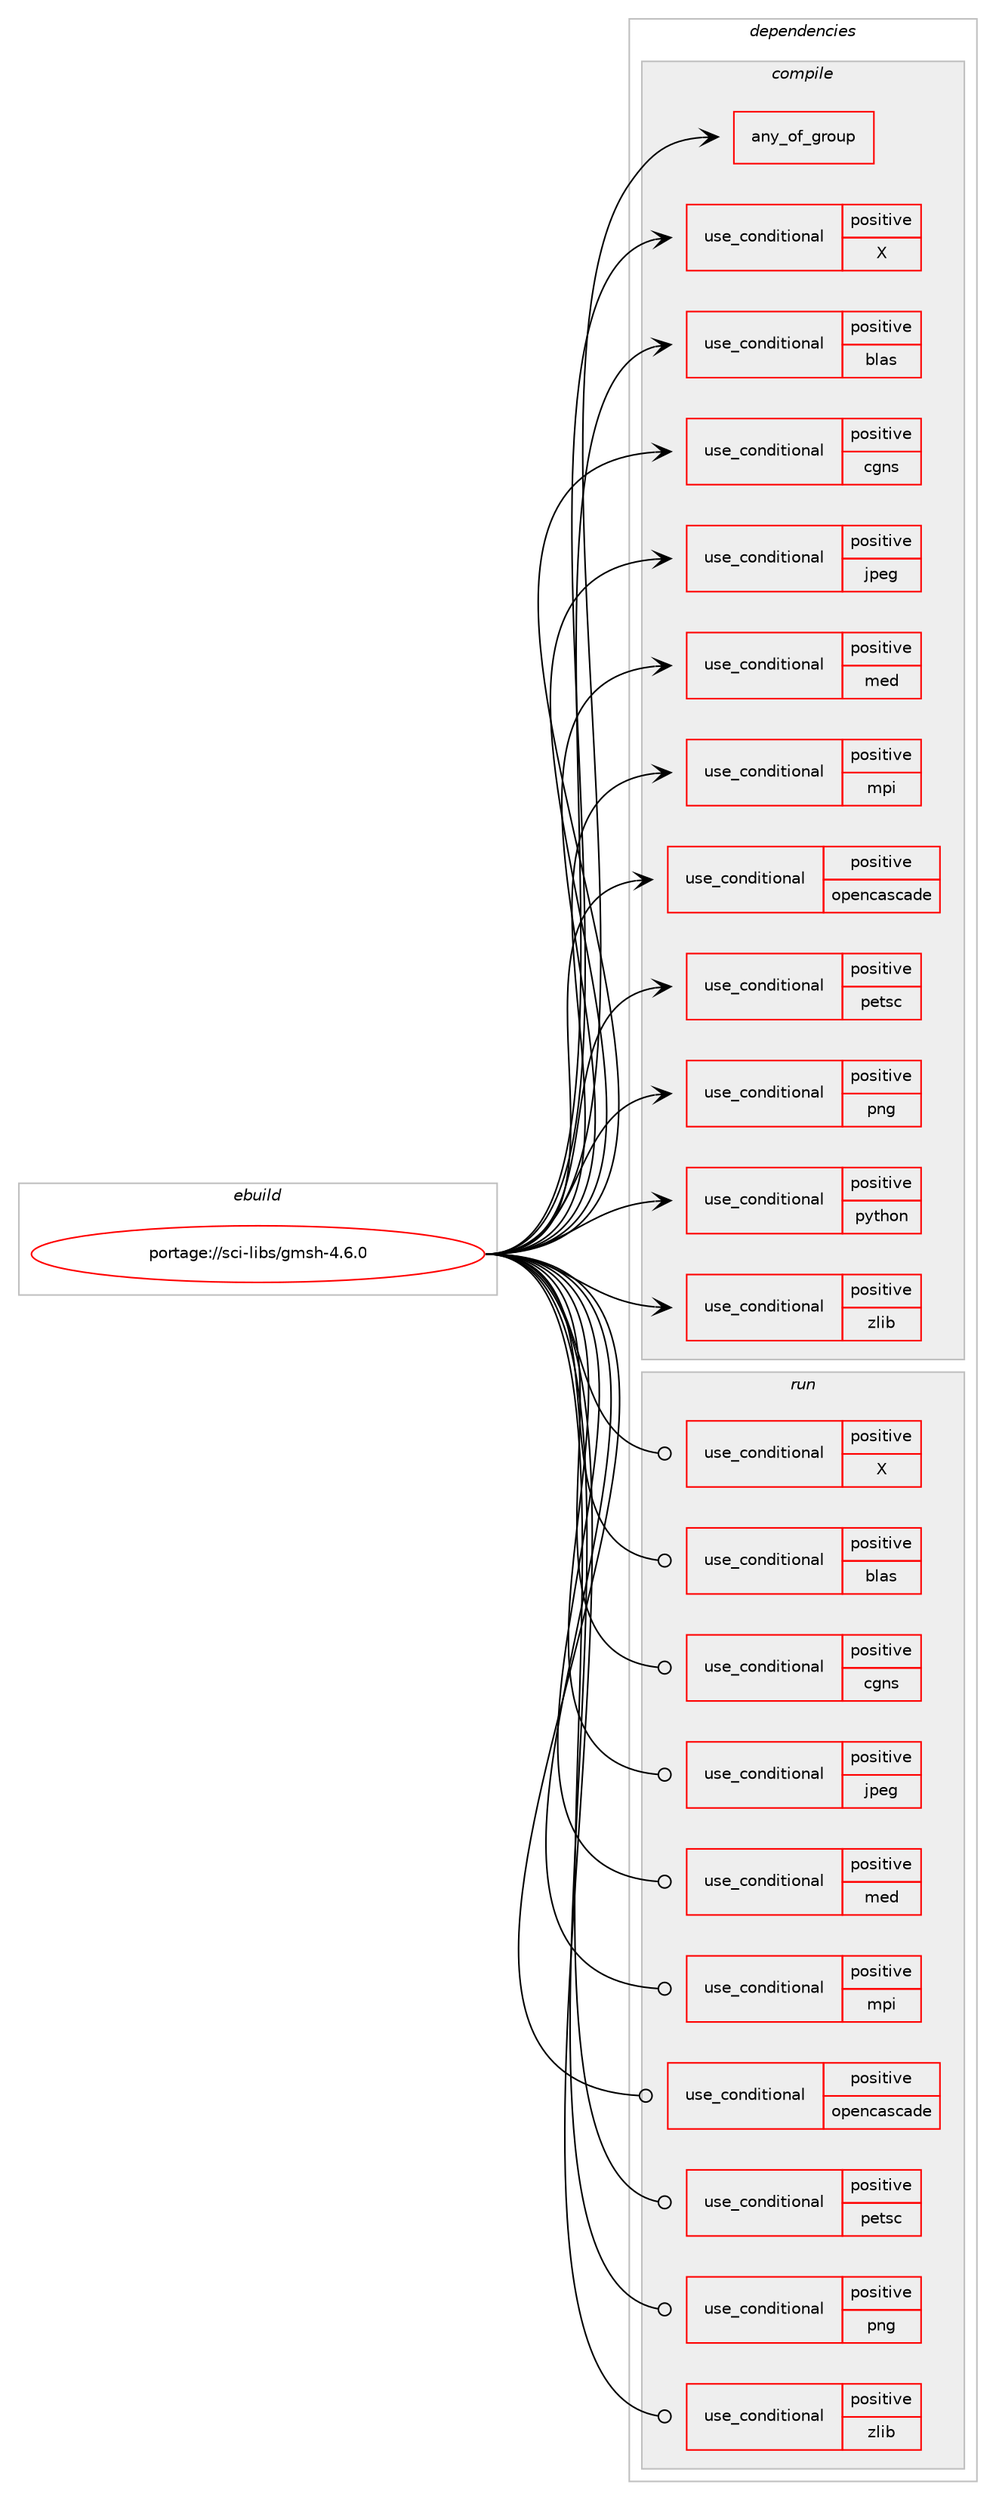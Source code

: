 digraph prolog {

# *************
# Graph options
# *************

newrank=true;
concentrate=true;
compound=true;
graph [rankdir=LR,fontname=Helvetica,fontsize=10,ranksep=1.5];#, ranksep=2.5, nodesep=0.2];
edge  [arrowhead=vee];
node  [fontname=Helvetica,fontsize=10];

# **********
# The ebuild
# **********

subgraph cluster_leftcol {
color=gray;
rank=same;
label=<<i>ebuild</i>>;
id [label="portage://sci-libs/gmsh-4.6.0", color=red, width=4, href="../sci-libs/gmsh-4.6.0.svg"];
}

# ****************
# The dependencies
# ****************

subgraph cluster_midcol {
color=gray;
label=<<i>dependencies</i>>;
subgraph cluster_compile {
fillcolor="#eeeeee";
style=filled;
label=<<i>compile</i>>;
subgraph any45 {
dependency2758 [label=<<TABLE BORDER="0" CELLBORDER="1" CELLSPACING="0" CELLPADDING="4"><TR><TD CELLPADDING="10">any_of_group</TD></TR></TABLE>>, shape=none, color=red];# *** BEGIN UNKNOWN DEPENDENCY TYPE (TODO) ***
# dependency2758 -> package_dependency(portage://sci-libs/gmsh-4.6.0,install,no,dev-lang,python,none,[,,],[slot(3.8)],[])
# *** END UNKNOWN DEPENDENCY TYPE (TODO) ***

# *** BEGIN UNKNOWN DEPENDENCY TYPE (TODO) ***
# dependency2758 -> package_dependency(portage://sci-libs/gmsh-4.6.0,install,no,dev-lang,python,none,[,,],[slot(3.7)],[])
# *** END UNKNOWN DEPENDENCY TYPE (TODO) ***

}
id:e -> dependency2758:w [weight=20,style="solid",arrowhead="vee"];
subgraph cond1866 {
dependency2759 [label=<<TABLE BORDER="0" CELLBORDER="1" CELLSPACING="0" CELLPADDING="4"><TR><TD ROWSPAN="3" CELLPADDING="10">use_conditional</TD></TR><TR><TD>positive</TD></TR><TR><TD>X</TD></TR></TABLE>>, shape=none, color=red];
# *** BEGIN UNKNOWN DEPENDENCY TYPE (TODO) ***
# dependency2759 -> package_dependency(portage://sci-libs/gmsh-4.6.0,install,no,x11-libs,fltk,none,[,,],[slot(1)],[])
# *** END UNKNOWN DEPENDENCY TYPE (TODO) ***

}
id:e -> dependency2759:w [weight=20,style="solid",arrowhead="vee"];
subgraph cond1867 {
dependency2760 [label=<<TABLE BORDER="0" CELLBORDER="1" CELLSPACING="0" CELLPADDING="4"><TR><TD ROWSPAN="3" CELLPADDING="10">use_conditional</TD></TR><TR><TD>positive</TD></TR><TR><TD>blas</TD></TR></TABLE>>, shape=none, color=red];
# *** BEGIN UNKNOWN DEPENDENCY TYPE (TODO) ***
# dependency2760 -> package_dependency(portage://sci-libs/gmsh-4.6.0,install,no,virtual,blas,none,[,,],[],[])
# *** END UNKNOWN DEPENDENCY TYPE (TODO) ***

# *** BEGIN UNKNOWN DEPENDENCY TYPE (TODO) ***
# dependency2760 -> package_dependency(portage://sci-libs/gmsh-4.6.0,install,no,virtual,lapack,none,[,,],[],[])
# *** END UNKNOWN DEPENDENCY TYPE (TODO) ***

# *** BEGIN UNKNOWN DEPENDENCY TYPE (TODO) ***
# dependency2760 -> package_dependency(portage://sci-libs/gmsh-4.6.0,install,no,sci-libs,fftw,none,[,,],[slot(3.0)],[])
# *** END UNKNOWN DEPENDENCY TYPE (TODO) ***

}
id:e -> dependency2760:w [weight=20,style="solid",arrowhead="vee"];
subgraph cond1868 {
dependency2761 [label=<<TABLE BORDER="0" CELLBORDER="1" CELLSPACING="0" CELLPADDING="4"><TR><TD ROWSPAN="3" CELLPADDING="10">use_conditional</TD></TR><TR><TD>positive</TD></TR><TR><TD>cgns</TD></TR></TABLE>>, shape=none, color=red];
# *** BEGIN UNKNOWN DEPENDENCY TYPE (TODO) ***
# dependency2761 -> package_dependency(portage://sci-libs/gmsh-4.6.0,install,no,sci-libs,cgnslib,none,[,,],[],[])
# *** END UNKNOWN DEPENDENCY TYPE (TODO) ***

}
id:e -> dependency2761:w [weight=20,style="solid",arrowhead="vee"];
subgraph cond1869 {
dependency2762 [label=<<TABLE BORDER="0" CELLBORDER="1" CELLSPACING="0" CELLPADDING="4"><TR><TD ROWSPAN="3" CELLPADDING="10">use_conditional</TD></TR><TR><TD>positive</TD></TR><TR><TD>jpeg</TD></TR></TABLE>>, shape=none, color=red];
# *** BEGIN UNKNOWN DEPENDENCY TYPE (TODO) ***
# dependency2762 -> package_dependency(portage://sci-libs/gmsh-4.6.0,install,no,virtual,jpeg,none,[,,],[slot(0)],[])
# *** END UNKNOWN DEPENDENCY TYPE (TODO) ***

}
id:e -> dependency2762:w [weight=20,style="solid",arrowhead="vee"];
subgraph cond1870 {
dependency2763 [label=<<TABLE BORDER="0" CELLBORDER="1" CELLSPACING="0" CELLPADDING="4"><TR><TD ROWSPAN="3" CELLPADDING="10">use_conditional</TD></TR><TR><TD>positive</TD></TR><TR><TD>med</TD></TR></TABLE>>, shape=none, color=red];
# *** BEGIN UNKNOWN DEPENDENCY TYPE (TODO) ***
# dependency2763 -> package_dependency(portage://sci-libs/gmsh-4.6.0,install,no,sci-libs,med,none,[,,],[],[use(enable(mpi),none)])
# *** END UNKNOWN DEPENDENCY TYPE (TODO) ***

}
id:e -> dependency2763:w [weight=20,style="solid",arrowhead="vee"];
subgraph cond1871 {
dependency2764 [label=<<TABLE BORDER="0" CELLBORDER="1" CELLSPACING="0" CELLPADDING="4"><TR><TD ROWSPAN="3" CELLPADDING="10">use_conditional</TD></TR><TR><TD>positive</TD></TR><TR><TD>mpi</TD></TR></TABLE>>, shape=none, color=red];
# *** BEGIN UNKNOWN DEPENDENCY TYPE (TODO) ***
# dependency2764 -> package_dependency(portage://sci-libs/gmsh-4.6.0,install,no,virtual,mpi,none,[,,],[],[use(enable(cxx),none)])
# *** END UNKNOWN DEPENDENCY TYPE (TODO) ***

}
id:e -> dependency2764:w [weight=20,style="solid",arrowhead="vee"];
subgraph cond1872 {
dependency2765 [label=<<TABLE BORDER="0" CELLBORDER="1" CELLSPACING="0" CELLPADDING="4"><TR><TD ROWSPAN="3" CELLPADDING="10">use_conditional</TD></TR><TR><TD>positive</TD></TR><TR><TD>opencascade</TD></TR></TABLE>>, shape=none, color=red];
# *** BEGIN UNKNOWN DEPENDENCY TYPE (TODO) ***
# dependency2765 -> package_dependency(portage://sci-libs/gmsh-4.6.0,install,no,sci-libs,opencascade,none,[,,],any_different_slot,[])
# *** END UNKNOWN DEPENDENCY TYPE (TODO) ***

}
id:e -> dependency2765:w [weight=20,style="solid",arrowhead="vee"];
subgraph cond1873 {
dependency2766 [label=<<TABLE BORDER="0" CELLBORDER="1" CELLSPACING="0" CELLPADDING="4"><TR><TD ROWSPAN="3" CELLPADDING="10">use_conditional</TD></TR><TR><TD>positive</TD></TR><TR><TD>petsc</TD></TR></TABLE>>, shape=none, color=red];
# *** BEGIN UNKNOWN DEPENDENCY TYPE (TODO) ***
# dependency2766 -> package_dependency(portage://sci-libs/gmsh-4.6.0,install,no,sci-mathematics,petsc,none,[,,],[],[])
# *** END UNKNOWN DEPENDENCY TYPE (TODO) ***

}
id:e -> dependency2766:w [weight=20,style="solid",arrowhead="vee"];
subgraph cond1874 {
dependency2767 [label=<<TABLE BORDER="0" CELLBORDER="1" CELLSPACING="0" CELLPADDING="4"><TR><TD ROWSPAN="3" CELLPADDING="10">use_conditional</TD></TR><TR><TD>positive</TD></TR><TR><TD>png</TD></TR></TABLE>>, shape=none, color=red];
# *** BEGIN UNKNOWN DEPENDENCY TYPE (TODO) ***
# dependency2767 -> package_dependency(portage://sci-libs/gmsh-4.6.0,install,no,media-libs,libpng,none,[,,],[slot(0)],[])
# *** END UNKNOWN DEPENDENCY TYPE (TODO) ***

}
id:e -> dependency2767:w [weight=20,style="solid",arrowhead="vee"];
subgraph cond1875 {
dependency2768 [label=<<TABLE BORDER="0" CELLBORDER="1" CELLSPACING="0" CELLPADDING="4"><TR><TD ROWSPAN="3" CELLPADDING="10">use_conditional</TD></TR><TR><TD>positive</TD></TR><TR><TD>python</TD></TR></TABLE>>, shape=none, color=red];
# *** BEGIN UNKNOWN DEPENDENCY TYPE (TODO) ***
# dependency2768 -> package_dependency(portage://sci-libs/gmsh-4.6.0,install,no,dev-lang,swig,none,[,,],[slot(0)],[])
# *** END UNKNOWN DEPENDENCY TYPE (TODO) ***

}
id:e -> dependency2768:w [weight=20,style="solid",arrowhead="vee"];
subgraph cond1876 {
dependency2769 [label=<<TABLE BORDER="0" CELLBORDER="1" CELLSPACING="0" CELLPADDING="4"><TR><TD ROWSPAN="3" CELLPADDING="10">use_conditional</TD></TR><TR><TD>positive</TD></TR><TR><TD>zlib</TD></TR></TABLE>>, shape=none, color=red];
# *** BEGIN UNKNOWN DEPENDENCY TYPE (TODO) ***
# dependency2769 -> package_dependency(portage://sci-libs/gmsh-4.6.0,install,no,sys-libs,zlib,none,[,,],[],[])
# *** END UNKNOWN DEPENDENCY TYPE (TODO) ***

}
id:e -> dependency2769:w [weight=20,style="solid",arrowhead="vee"];
# *** BEGIN UNKNOWN DEPENDENCY TYPE (TODO) ***
# id -> package_dependency(portage://sci-libs/gmsh-4.6.0,install,no,virtual,fortran,none,[,,],[],[])
# *** END UNKNOWN DEPENDENCY TYPE (TODO) ***

# *** BEGIN UNKNOWN DEPENDENCY TYPE (TODO) ***
# id -> package_dependency(portage://sci-libs/gmsh-4.6.0,install,no,virtual,pkgconfig,none,[,,],[],[])
# *** END UNKNOWN DEPENDENCY TYPE (TODO) ***

}
subgraph cluster_compileandrun {
fillcolor="#eeeeee";
style=filled;
label=<<i>compile and run</i>>;
}
subgraph cluster_run {
fillcolor="#eeeeee";
style=filled;
label=<<i>run</i>>;
subgraph cond1877 {
dependency2770 [label=<<TABLE BORDER="0" CELLBORDER="1" CELLSPACING="0" CELLPADDING="4"><TR><TD ROWSPAN="3" CELLPADDING="10">use_conditional</TD></TR><TR><TD>positive</TD></TR><TR><TD>X</TD></TR></TABLE>>, shape=none, color=red];
# *** BEGIN UNKNOWN DEPENDENCY TYPE (TODO) ***
# dependency2770 -> package_dependency(portage://sci-libs/gmsh-4.6.0,run,no,x11-libs,fltk,none,[,,],[slot(1)],[])
# *** END UNKNOWN DEPENDENCY TYPE (TODO) ***

}
id:e -> dependency2770:w [weight=20,style="solid",arrowhead="odot"];
subgraph cond1878 {
dependency2771 [label=<<TABLE BORDER="0" CELLBORDER="1" CELLSPACING="0" CELLPADDING="4"><TR><TD ROWSPAN="3" CELLPADDING="10">use_conditional</TD></TR><TR><TD>positive</TD></TR><TR><TD>blas</TD></TR></TABLE>>, shape=none, color=red];
# *** BEGIN UNKNOWN DEPENDENCY TYPE (TODO) ***
# dependency2771 -> package_dependency(portage://sci-libs/gmsh-4.6.0,run,no,virtual,blas,none,[,,],[],[])
# *** END UNKNOWN DEPENDENCY TYPE (TODO) ***

# *** BEGIN UNKNOWN DEPENDENCY TYPE (TODO) ***
# dependency2771 -> package_dependency(portage://sci-libs/gmsh-4.6.0,run,no,virtual,lapack,none,[,,],[],[])
# *** END UNKNOWN DEPENDENCY TYPE (TODO) ***

# *** BEGIN UNKNOWN DEPENDENCY TYPE (TODO) ***
# dependency2771 -> package_dependency(portage://sci-libs/gmsh-4.6.0,run,no,sci-libs,fftw,none,[,,],[slot(3.0)],[])
# *** END UNKNOWN DEPENDENCY TYPE (TODO) ***

}
id:e -> dependency2771:w [weight=20,style="solid",arrowhead="odot"];
subgraph cond1879 {
dependency2772 [label=<<TABLE BORDER="0" CELLBORDER="1" CELLSPACING="0" CELLPADDING="4"><TR><TD ROWSPAN="3" CELLPADDING="10">use_conditional</TD></TR><TR><TD>positive</TD></TR><TR><TD>cgns</TD></TR></TABLE>>, shape=none, color=red];
# *** BEGIN UNKNOWN DEPENDENCY TYPE (TODO) ***
# dependency2772 -> package_dependency(portage://sci-libs/gmsh-4.6.0,run,no,sci-libs,cgnslib,none,[,,],[],[])
# *** END UNKNOWN DEPENDENCY TYPE (TODO) ***

}
id:e -> dependency2772:w [weight=20,style="solid",arrowhead="odot"];
subgraph cond1880 {
dependency2773 [label=<<TABLE BORDER="0" CELLBORDER="1" CELLSPACING="0" CELLPADDING="4"><TR><TD ROWSPAN="3" CELLPADDING="10">use_conditional</TD></TR><TR><TD>positive</TD></TR><TR><TD>jpeg</TD></TR></TABLE>>, shape=none, color=red];
# *** BEGIN UNKNOWN DEPENDENCY TYPE (TODO) ***
# dependency2773 -> package_dependency(portage://sci-libs/gmsh-4.6.0,run,no,virtual,jpeg,none,[,,],[slot(0)],[])
# *** END UNKNOWN DEPENDENCY TYPE (TODO) ***

}
id:e -> dependency2773:w [weight=20,style="solid",arrowhead="odot"];
subgraph cond1881 {
dependency2774 [label=<<TABLE BORDER="0" CELLBORDER="1" CELLSPACING="0" CELLPADDING="4"><TR><TD ROWSPAN="3" CELLPADDING="10">use_conditional</TD></TR><TR><TD>positive</TD></TR><TR><TD>med</TD></TR></TABLE>>, shape=none, color=red];
# *** BEGIN UNKNOWN DEPENDENCY TYPE (TODO) ***
# dependency2774 -> package_dependency(portage://sci-libs/gmsh-4.6.0,run,no,sci-libs,med,none,[,,],[],[use(enable(mpi),none)])
# *** END UNKNOWN DEPENDENCY TYPE (TODO) ***

}
id:e -> dependency2774:w [weight=20,style="solid",arrowhead="odot"];
subgraph cond1882 {
dependency2775 [label=<<TABLE BORDER="0" CELLBORDER="1" CELLSPACING="0" CELLPADDING="4"><TR><TD ROWSPAN="3" CELLPADDING="10">use_conditional</TD></TR><TR><TD>positive</TD></TR><TR><TD>mpi</TD></TR></TABLE>>, shape=none, color=red];
# *** BEGIN UNKNOWN DEPENDENCY TYPE (TODO) ***
# dependency2775 -> package_dependency(portage://sci-libs/gmsh-4.6.0,run,no,virtual,mpi,none,[,,],[],[use(enable(cxx),none)])
# *** END UNKNOWN DEPENDENCY TYPE (TODO) ***

}
id:e -> dependency2775:w [weight=20,style="solid",arrowhead="odot"];
subgraph cond1883 {
dependency2776 [label=<<TABLE BORDER="0" CELLBORDER="1" CELLSPACING="0" CELLPADDING="4"><TR><TD ROWSPAN="3" CELLPADDING="10">use_conditional</TD></TR><TR><TD>positive</TD></TR><TR><TD>opencascade</TD></TR></TABLE>>, shape=none, color=red];
# *** BEGIN UNKNOWN DEPENDENCY TYPE (TODO) ***
# dependency2776 -> package_dependency(portage://sci-libs/gmsh-4.6.0,run,no,sci-libs,opencascade,none,[,,],any_different_slot,[])
# *** END UNKNOWN DEPENDENCY TYPE (TODO) ***

}
id:e -> dependency2776:w [weight=20,style="solid",arrowhead="odot"];
subgraph cond1884 {
dependency2777 [label=<<TABLE BORDER="0" CELLBORDER="1" CELLSPACING="0" CELLPADDING="4"><TR><TD ROWSPAN="3" CELLPADDING="10">use_conditional</TD></TR><TR><TD>positive</TD></TR><TR><TD>petsc</TD></TR></TABLE>>, shape=none, color=red];
# *** BEGIN UNKNOWN DEPENDENCY TYPE (TODO) ***
# dependency2777 -> package_dependency(portage://sci-libs/gmsh-4.6.0,run,no,sci-mathematics,petsc,none,[,,],[],[])
# *** END UNKNOWN DEPENDENCY TYPE (TODO) ***

}
id:e -> dependency2777:w [weight=20,style="solid",arrowhead="odot"];
subgraph cond1885 {
dependency2778 [label=<<TABLE BORDER="0" CELLBORDER="1" CELLSPACING="0" CELLPADDING="4"><TR><TD ROWSPAN="3" CELLPADDING="10">use_conditional</TD></TR><TR><TD>positive</TD></TR><TR><TD>png</TD></TR></TABLE>>, shape=none, color=red];
# *** BEGIN UNKNOWN DEPENDENCY TYPE (TODO) ***
# dependency2778 -> package_dependency(portage://sci-libs/gmsh-4.6.0,run,no,media-libs,libpng,none,[,,],[slot(0)],[])
# *** END UNKNOWN DEPENDENCY TYPE (TODO) ***

}
id:e -> dependency2778:w [weight=20,style="solid",arrowhead="odot"];
subgraph cond1886 {
dependency2779 [label=<<TABLE BORDER="0" CELLBORDER="1" CELLSPACING="0" CELLPADDING="4"><TR><TD ROWSPAN="3" CELLPADDING="10">use_conditional</TD></TR><TR><TD>positive</TD></TR><TR><TD>zlib</TD></TR></TABLE>>, shape=none, color=red];
# *** BEGIN UNKNOWN DEPENDENCY TYPE (TODO) ***
# dependency2779 -> package_dependency(portage://sci-libs/gmsh-4.6.0,run,no,sys-libs,zlib,none,[,,],[],[])
# *** END UNKNOWN DEPENDENCY TYPE (TODO) ***

}
id:e -> dependency2779:w [weight=20,style="solid",arrowhead="odot"];
# *** BEGIN UNKNOWN DEPENDENCY TYPE (TODO) ***
# id -> package_dependency(portage://sci-libs/gmsh-4.6.0,run,no,virtual,fortran,none,[,,],[],[])
# *** END UNKNOWN DEPENDENCY TYPE (TODO) ***

}
}

# **************
# The candidates
# **************

subgraph cluster_choices {
rank=same;
color=gray;
label=<<i>candidates</i>>;

}

}

